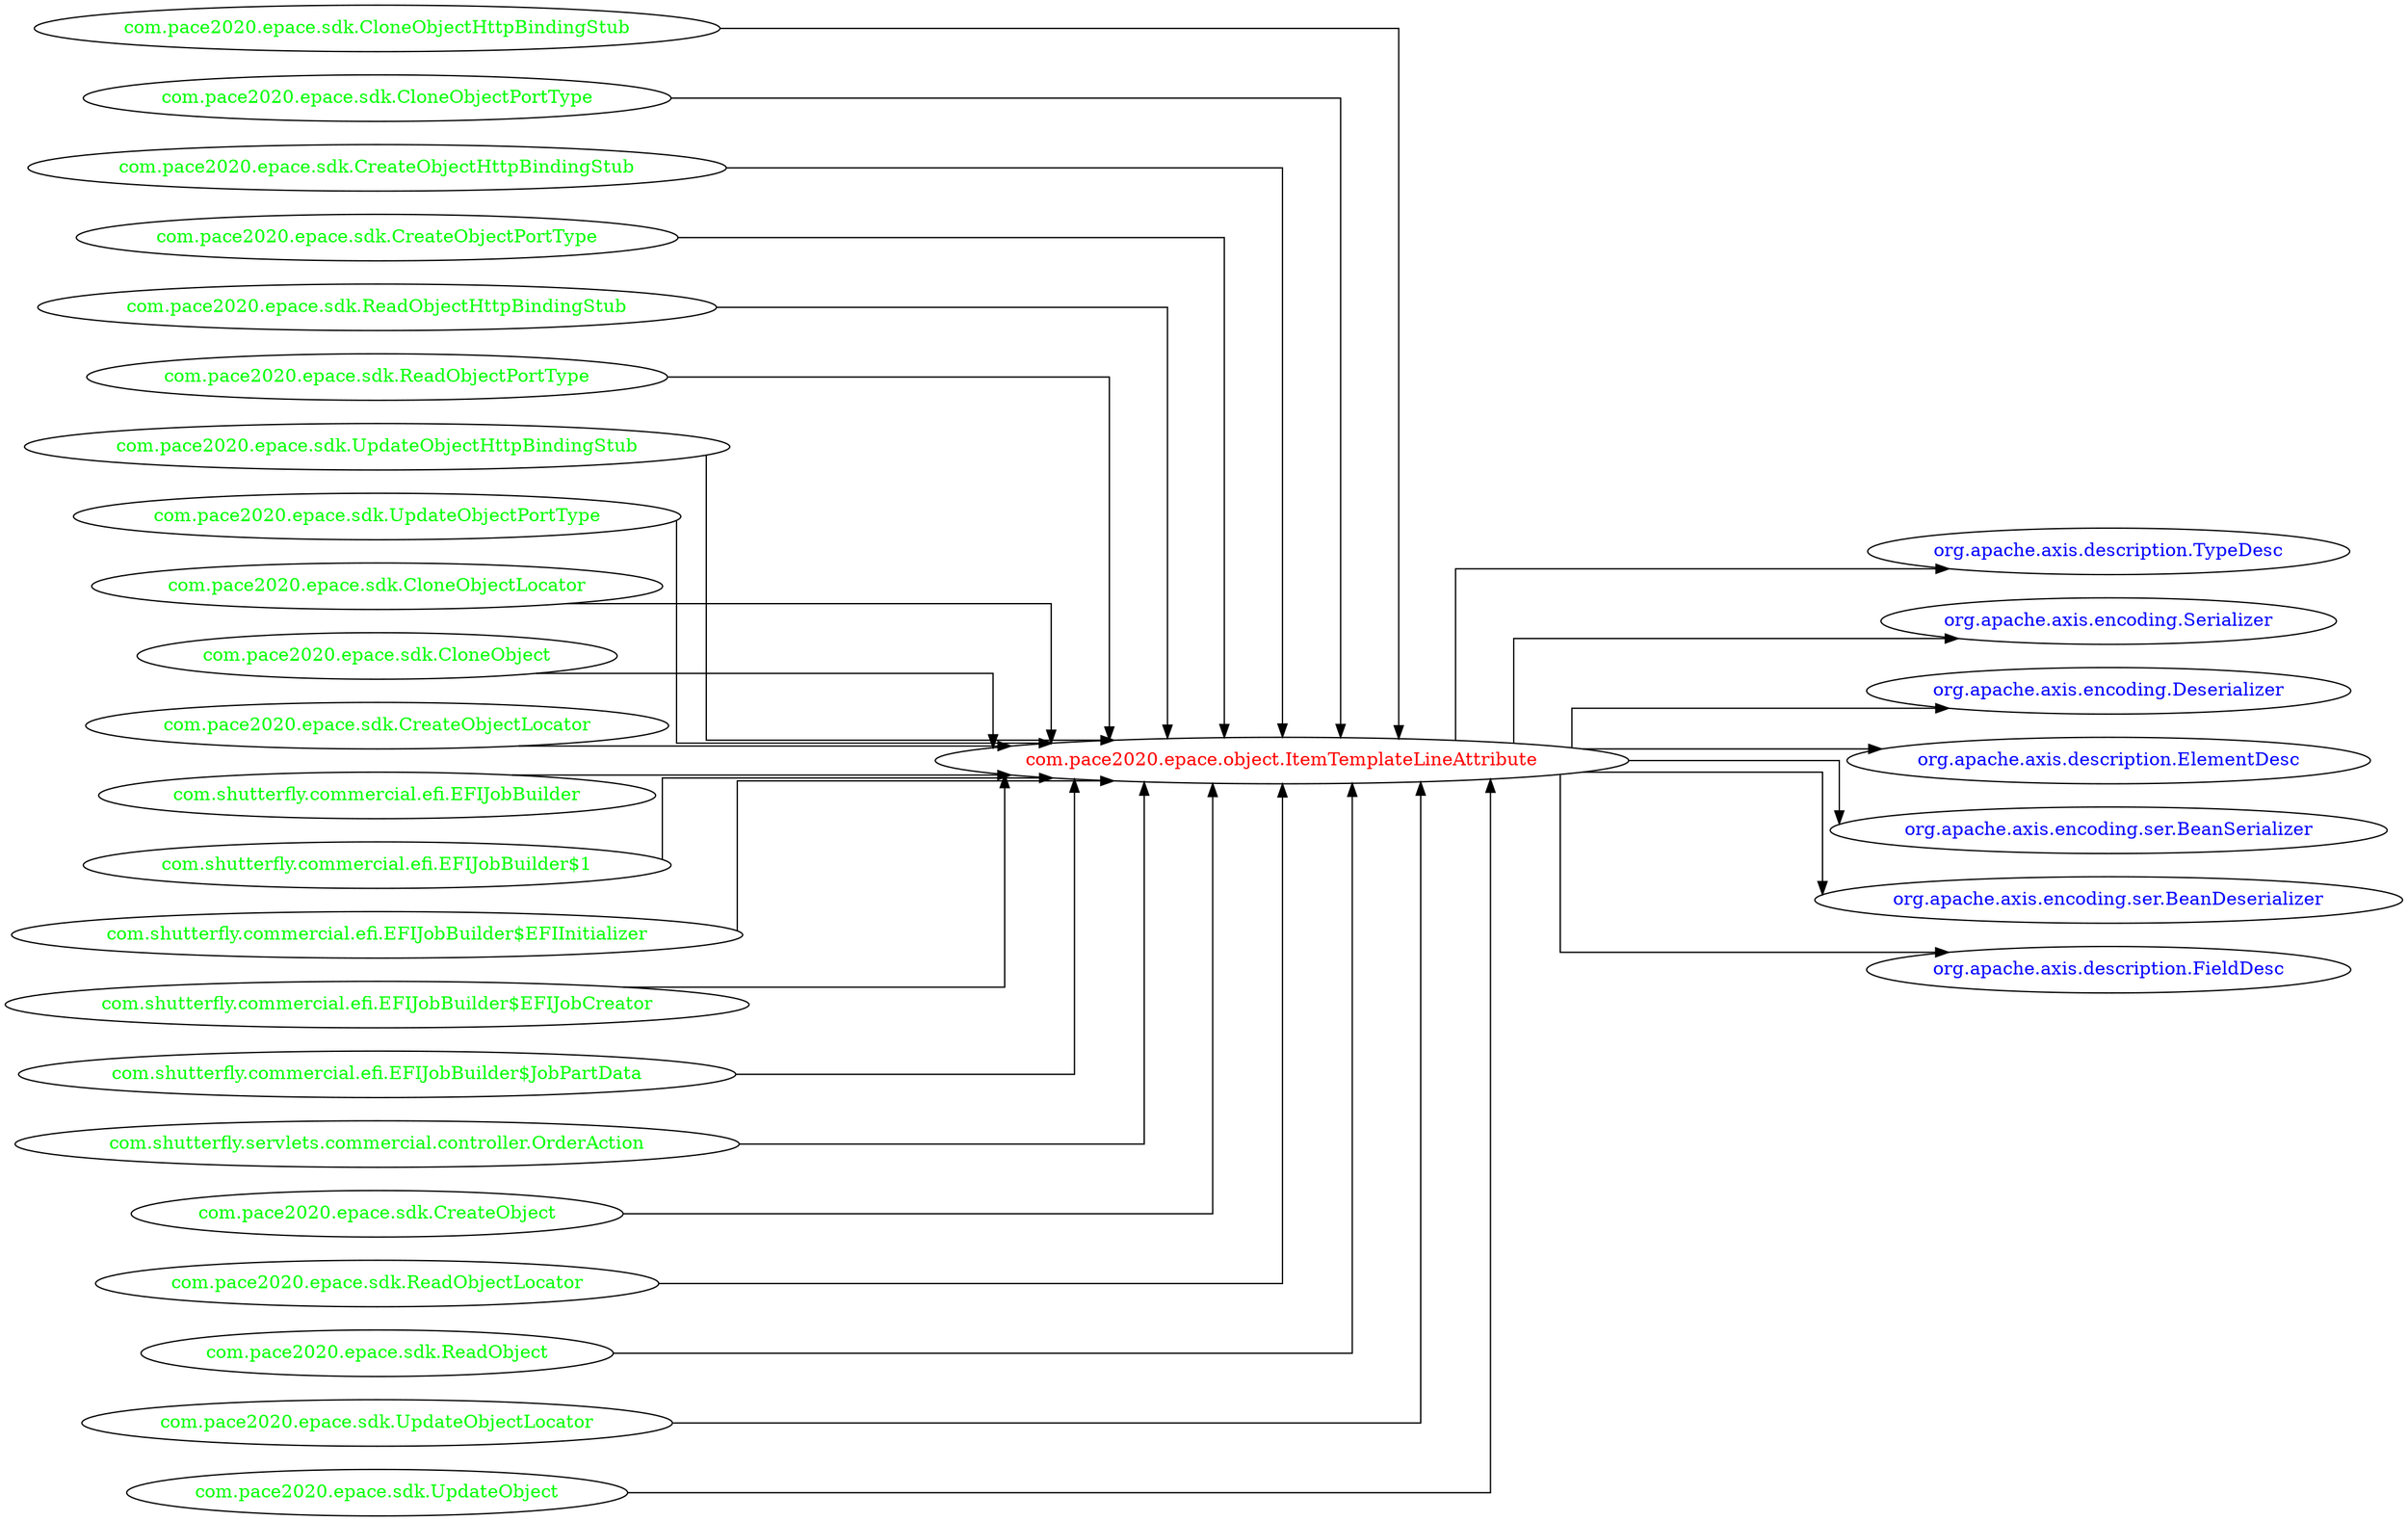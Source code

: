 digraph dependencyGraph {
 concentrate=true;
 ranksep="2.0";
 rankdir="LR"; 
 splines="ortho";
"com.pace2020.epace.object.ItemTemplateLineAttribute" [fontcolor="red"];
"org.apache.axis.description.TypeDesc" [ fontcolor="blue" ];
"com.pace2020.epace.object.ItemTemplateLineAttribute"->"org.apache.axis.description.TypeDesc";
"org.apache.axis.encoding.Serializer" [ fontcolor="blue" ];
"com.pace2020.epace.object.ItemTemplateLineAttribute"->"org.apache.axis.encoding.Serializer";
"org.apache.axis.encoding.Deserializer" [ fontcolor="blue" ];
"com.pace2020.epace.object.ItemTemplateLineAttribute"->"org.apache.axis.encoding.Deserializer";
"org.apache.axis.description.ElementDesc" [ fontcolor="blue" ];
"com.pace2020.epace.object.ItemTemplateLineAttribute"->"org.apache.axis.description.ElementDesc";
"org.apache.axis.encoding.ser.BeanSerializer" [ fontcolor="blue" ];
"com.pace2020.epace.object.ItemTemplateLineAttribute"->"org.apache.axis.encoding.ser.BeanSerializer";
"org.apache.axis.encoding.ser.BeanDeserializer" [ fontcolor="blue" ];
"com.pace2020.epace.object.ItemTemplateLineAttribute"->"org.apache.axis.encoding.ser.BeanDeserializer";
"org.apache.axis.description.FieldDesc" [ fontcolor="blue" ];
"com.pace2020.epace.object.ItemTemplateLineAttribute"->"org.apache.axis.description.FieldDesc";
"com.pace2020.epace.sdk.CloneObjectHttpBindingStub" [ fontcolor="green" ];
"com.pace2020.epace.sdk.CloneObjectHttpBindingStub"->"com.pace2020.epace.object.ItemTemplateLineAttribute";
"com.pace2020.epace.sdk.CloneObjectPortType" [ fontcolor="green" ];
"com.pace2020.epace.sdk.CloneObjectPortType"->"com.pace2020.epace.object.ItemTemplateLineAttribute";
"com.pace2020.epace.sdk.CreateObjectHttpBindingStub" [ fontcolor="green" ];
"com.pace2020.epace.sdk.CreateObjectHttpBindingStub"->"com.pace2020.epace.object.ItemTemplateLineAttribute";
"com.pace2020.epace.sdk.CreateObjectPortType" [ fontcolor="green" ];
"com.pace2020.epace.sdk.CreateObjectPortType"->"com.pace2020.epace.object.ItemTemplateLineAttribute";
"com.pace2020.epace.sdk.ReadObjectHttpBindingStub" [ fontcolor="green" ];
"com.pace2020.epace.sdk.ReadObjectHttpBindingStub"->"com.pace2020.epace.object.ItemTemplateLineAttribute";
"com.pace2020.epace.sdk.ReadObjectPortType" [ fontcolor="green" ];
"com.pace2020.epace.sdk.ReadObjectPortType"->"com.pace2020.epace.object.ItemTemplateLineAttribute";
"com.pace2020.epace.sdk.UpdateObjectHttpBindingStub" [ fontcolor="green" ];
"com.pace2020.epace.sdk.UpdateObjectHttpBindingStub"->"com.pace2020.epace.object.ItemTemplateLineAttribute";
"com.pace2020.epace.sdk.UpdateObjectPortType" [ fontcolor="green" ];
"com.pace2020.epace.sdk.UpdateObjectPortType"->"com.pace2020.epace.object.ItemTemplateLineAttribute";
"com.pace2020.epace.sdk.CloneObjectLocator" [ fontcolor="green" ];
"com.pace2020.epace.sdk.CloneObjectLocator"->"com.pace2020.epace.object.ItemTemplateLineAttribute";
"com.pace2020.epace.sdk.CloneObject" [ fontcolor="green" ];
"com.pace2020.epace.sdk.CloneObject"->"com.pace2020.epace.object.ItemTemplateLineAttribute";
"com.pace2020.epace.sdk.CreateObjectLocator" [ fontcolor="green" ];
"com.pace2020.epace.sdk.CreateObjectLocator"->"com.pace2020.epace.object.ItemTemplateLineAttribute";
"com.shutterfly.commercial.efi.EFIJobBuilder" [ fontcolor="green" ];
"com.shutterfly.commercial.efi.EFIJobBuilder"->"com.pace2020.epace.object.ItemTemplateLineAttribute";
"com.shutterfly.commercial.efi.EFIJobBuilder$1" [ fontcolor="green" ];
"com.shutterfly.commercial.efi.EFIJobBuilder$1"->"com.pace2020.epace.object.ItemTemplateLineAttribute";
"com.shutterfly.commercial.efi.EFIJobBuilder$EFIInitializer" [ fontcolor="green" ];
"com.shutterfly.commercial.efi.EFIJobBuilder$EFIInitializer"->"com.pace2020.epace.object.ItemTemplateLineAttribute";
"com.shutterfly.commercial.efi.EFIJobBuilder$EFIJobCreator" [ fontcolor="green" ];
"com.shutterfly.commercial.efi.EFIJobBuilder$EFIJobCreator"->"com.pace2020.epace.object.ItemTemplateLineAttribute";
"com.shutterfly.commercial.efi.EFIJobBuilder$JobPartData" [ fontcolor="green" ];
"com.shutterfly.commercial.efi.EFIJobBuilder$JobPartData"->"com.pace2020.epace.object.ItemTemplateLineAttribute";
"com.shutterfly.servlets.commercial.controller.OrderAction" [ fontcolor="green" ];
"com.shutterfly.servlets.commercial.controller.OrderAction"->"com.pace2020.epace.object.ItemTemplateLineAttribute";
"com.pace2020.epace.sdk.CreateObject" [ fontcolor="green" ];
"com.pace2020.epace.sdk.CreateObject"->"com.pace2020.epace.object.ItemTemplateLineAttribute";
"com.pace2020.epace.sdk.ReadObjectLocator" [ fontcolor="green" ];
"com.pace2020.epace.sdk.ReadObjectLocator"->"com.pace2020.epace.object.ItemTemplateLineAttribute";
"com.pace2020.epace.sdk.ReadObject" [ fontcolor="green" ];
"com.pace2020.epace.sdk.ReadObject"->"com.pace2020.epace.object.ItemTemplateLineAttribute";
"com.pace2020.epace.sdk.UpdateObjectLocator" [ fontcolor="green" ];
"com.pace2020.epace.sdk.UpdateObjectLocator"->"com.pace2020.epace.object.ItemTemplateLineAttribute";
"com.pace2020.epace.sdk.UpdateObject" [ fontcolor="green" ];
"com.pace2020.epace.sdk.UpdateObject"->"com.pace2020.epace.object.ItemTemplateLineAttribute";
}